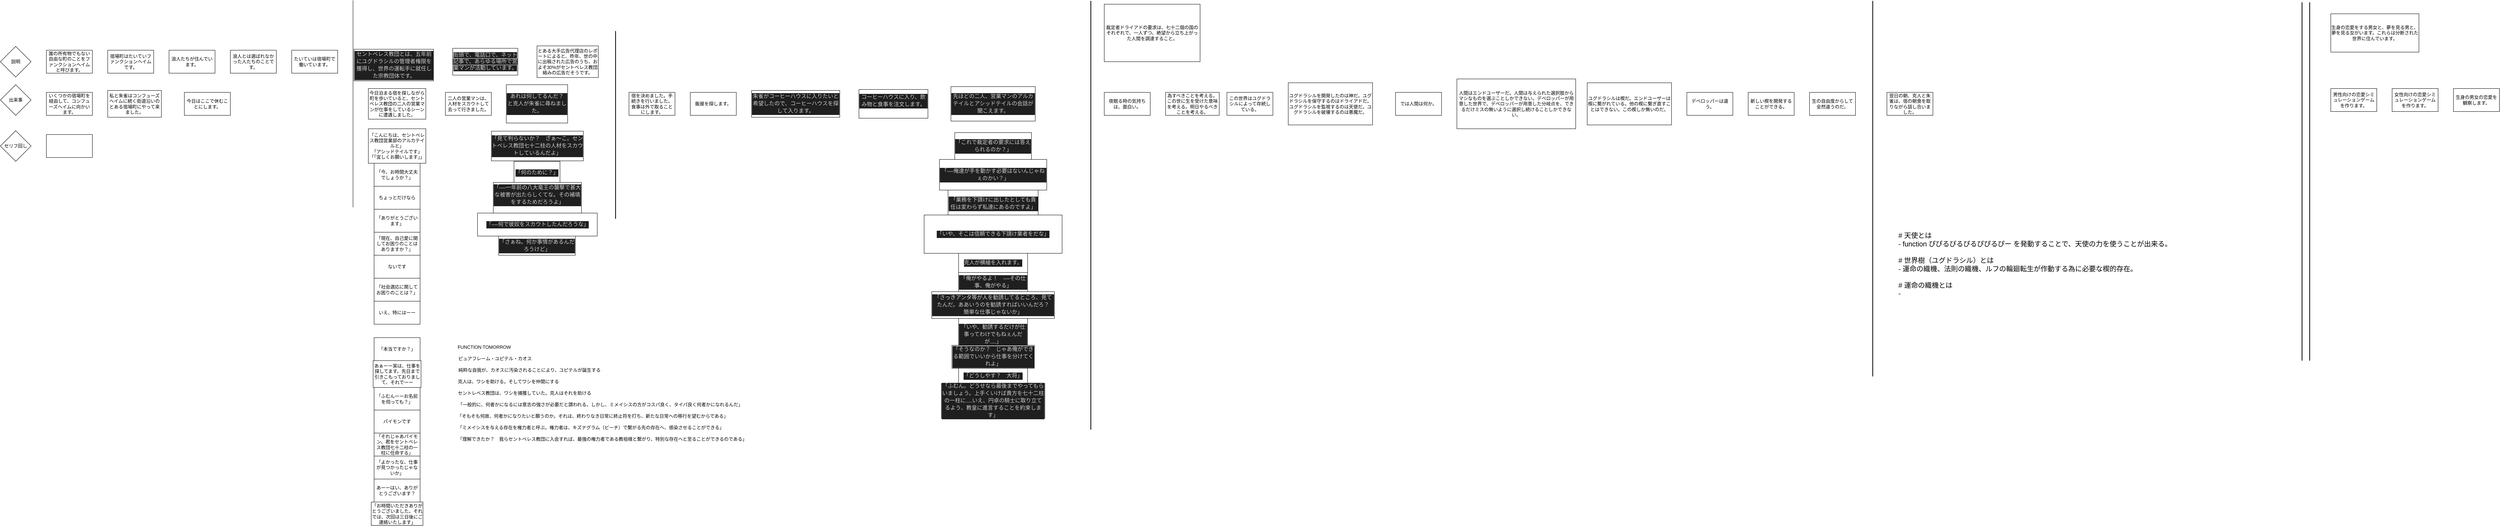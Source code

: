 <mxfile>
    <diagram id="Ex4e78yeorhTX2S8gjIM" name="ページ1">
        <mxGraphModel dx="1900" dy="1024" grid="1" gridSize="10" guides="1" tooltips="1" connect="1" arrows="1" fold="1" page="1" pageScale="1" pageWidth="827" pageHeight="1169" math="0" shadow="0">
            <root>
                <mxCell id="0"/>
                <mxCell id="1" parent="0"/>
                <mxCell id="2" value="いくつかの宿場町を経由して、コンフューズヘイムに向かいます。" style="whiteSpace=wrap;html=1;" parent="1" vertex="1">
                    <mxGeometry x="160" y="280" width="120" height="60" as="geometry"/>
                </mxCell>
                <mxCell id="3" value="誰の所有物でもない自由な町のことをファンクションヘイムと呼びます。" style="whiteSpace=wrap;html=1;" parent="1" vertex="1">
                    <mxGeometry x="160" y="170" width="120" height="60" as="geometry"/>
                </mxCell>
                <mxCell id="4" value="宿場町はたいていファンクションヘイムです。" style="whiteSpace=wrap;html=1;" parent="1" vertex="1">
                    <mxGeometry x="320" y="170" width="120" height="60" as="geometry"/>
                </mxCell>
                <mxCell id="6" value="浪人たちが住んでいます。" style="whiteSpace=wrap;html=1;" parent="1" vertex="1">
                    <mxGeometry x="480" y="170" width="120" height="60" as="geometry"/>
                </mxCell>
                <mxCell id="7" value="浪人とは選ばれなかった人たちのことです。" style="whiteSpace=wrap;html=1;" parent="1" vertex="1">
                    <mxGeometry x="640" y="170" width="120" height="60" as="geometry"/>
                </mxCell>
                <mxCell id="8" value="たいていは宿場町で働いています。" style="whiteSpace=wrap;html=1;" parent="1" vertex="1">
                    <mxGeometry x="800" y="170" width="120" height="60" as="geometry"/>
                </mxCell>
                <mxCell id="9" value="私と朱雀はコンフューズヘイムに続く街道沿いのとある宿場町にやって来ました。" style="whiteSpace=wrap;html=1;" parent="1" vertex="1">
                    <mxGeometry x="320" y="275" width="140" height="70" as="geometry"/>
                </mxCell>
                <mxCell id="10" value="説明" style="rhombus;whiteSpace=wrap;html=1;" parent="1" vertex="1">
                    <mxGeometry x="40" y="160" width="80" height="80" as="geometry"/>
                </mxCell>
                <mxCell id="11" value="出来事" style="rhombus;whiteSpace=wrap;html=1;" parent="1" vertex="1">
                    <mxGeometry x="40" y="260" width="80" height="80" as="geometry"/>
                </mxCell>
                <mxCell id="12" value="今日はここで休むことにします。" style="whiteSpace=wrap;html=1;" parent="1" vertex="1">
                    <mxGeometry x="520" y="280" width="120" height="60" as="geometry"/>
                </mxCell>
                <mxCell id="13" value="" style="endArrow=none;html=1;" parent="1" edge="1">
                    <mxGeometry width="50" height="50" relative="1" as="geometry">
                        <mxPoint x="960" y="580" as="sourcePoint"/>
                        <mxPoint x="960" y="40" as="targetPoint"/>
                        <Array as="points">
                            <mxPoint x="960" y="410"/>
                        </Array>
                    </mxGeometry>
                </mxCell>
                <mxCell id="14" value="今日泊まる宿を探しながら町を歩いていると、セントベレス教団の二人の営業マンが仕事をしているシーンに遭遇しました。" style="whiteSpace=wrap;html=1;" parent="1" vertex="1">
                    <mxGeometry x="1000" y="270" width="150" height="80" as="geometry"/>
                </mxCell>
                <mxCell id="15" value="セリフ回し" style="rhombus;whiteSpace=wrap;html=1;" parent="1" vertex="1">
                    <mxGeometry x="40" y="380" width="80" height="80" as="geometry"/>
                </mxCell>
                <mxCell id="16" value="「こんにちは、セントベレス教団営業部のアルカテイルと」&lt;br&gt;「アシッドテイルです」&lt;br&gt;「「宜しくお願いします」」" style="whiteSpace=wrap;html=1;" parent="1" vertex="1">
                    <mxGeometry x="1000" y="375" width="150" height="90" as="geometry"/>
                </mxCell>
                <mxCell id="17" value="ピュアフレーム・ユピテル・カオス" style="text;html=1;align=center;verticalAlign=middle;resizable=0;points=[];autosize=1;strokeColor=none;fillColor=none;" parent="1" vertex="1">
                    <mxGeometry x="1220" y="960" width="220" height="30" as="geometry"/>
                </mxCell>
                <mxCell id="18" value="純粋な自我が、カオスに汚染されることにより、ユピテルが誕生する" style="text;html=1;align=center;verticalAlign=middle;resizable=0;points=[];autosize=1;strokeColor=none;fillColor=none;" parent="1" vertex="1">
                    <mxGeometry x="1220" y="990" width="400" height="30" as="geometry"/>
                </mxCell>
                <mxCell id="19" value="克人は、ワシを助ける。そしてワシを仲間にする" style="text;html=1;align=center;verticalAlign=middle;resizable=0;points=[];autosize=1;strokeColor=none;fillColor=none;" parent="1" vertex="1">
                    <mxGeometry x="1220" y="1020" width="290" height="30" as="geometry"/>
                </mxCell>
                <mxCell id="20" value="セントレベス教団は、ワシを捕獲していた。克人はそれを助ける" style="text;html=1;align=center;verticalAlign=middle;resizable=0;points=[];autosize=1;strokeColor=none;fillColor=none;" parent="1" vertex="1">
                    <mxGeometry x="1222" y="1050" width="370" height="30" as="geometry"/>
                </mxCell>
                <mxCell id="21" value="FUNCTION TOMORROW" style="text;html=1;align=center;verticalAlign=middle;resizable=0;points=[];autosize=1;strokeColor=none;fillColor=none;" parent="1" vertex="1">
                    <mxGeometry x="1222" y="930" width="160" height="30" as="geometry"/>
                </mxCell>
                <mxCell id="22" value="&lt;div style=&quot;color: rgb(204, 204, 204); background-color: rgb(31, 31, 31); font-family: Consolas, &amp;quot;Courier New&amp;quot;, monospace; font-size: 14px; line-height: 19px;&quot;&gt;セントベレス教団とは、五年前にユグドラシルの管理者権限を獲得し、世界の運転手に就任した宗教団体です。&lt;/div&gt;" style="whiteSpace=wrap;html=1;" parent="1" vertex="1">
                    <mxGeometry x="962.5" y="167.5" width="207.5" height="82.5" as="geometry"/>
                </mxCell>
                <mxCell id="23" value="&lt;span style=&quot;background-color: rgb(31, 31, 31); color: rgb(204, 204, 204); font-family: Consolas, &amp;quot;Courier New&amp;quot;, monospace; font-size: 14px;&quot;&gt;街頭で、電話口で、ネット記事で、あらゆる場所で営業マンが活動しています。&lt;/span&gt;" style="whiteSpace=wrap;html=1;" parent="1" vertex="1">
                    <mxGeometry x="1220" y="165" width="170" height="70" as="geometry"/>
                </mxCell>
                <mxCell id="24" value="とある大手広告代理店のレポートによると、昨年、世の中に出稿された広告のうち、およそ30%がセントベレス教団絡みの広告だそうです。" style="whiteSpace=wrap;html=1;" parent="1" vertex="1">
                    <mxGeometry x="1440" y="158.75" width="160" height="82.5" as="geometry"/>
                </mxCell>
                <mxCell id="25" value="二人の営業マンは、人材をスカウトして去って行きました。" style="whiteSpace=wrap;html=1;" parent="1" vertex="1">
                    <mxGeometry x="1201" y="280" width="120" height="60" as="geometry"/>
                </mxCell>
                <mxCell id="26" value="「今、お時間大丈夫でしょうか？」" style="whiteSpace=wrap;html=1;" parent="1" vertex="1">
                    <mxGeometry x="1015" y="465" width="120" height="60" as="geometry"/>
                </mxCell>
                <mxCell id="27" value="「ありがとうございます」" style="whiteSpace=wrap;html=1;" parent="1" vertex="1">
                    <mxGeometry x="1015" y="585" width="120" height="60" as="geometry"/>
                </mxCell>
                <mxCell id="28" value="「現在、自己愛に関してお困りのことはありますか？」" style="whiteSpace=wrap;html=1;" parent="1" vertex="1">
                    <mxGeometry x="1015" y="645" width="120" height="60" as="geometry"/>
                </mxCell>
                <mxCell id="29" value="ないです" style="whiteSpace=wrap;html=1;" parent="1" vertex="1">
                    <mxGeometry x="1015" y="705" width="120" height="60" as="geometry"/>
                </mxCell>
                <mxCell id="30" value="「社会適応に関してお困りのことは？」" style="whiteSpace=wrap;html=1;" parent="1" vertex="1">
                    <mxGeometry x="1015" y="765" width="120" height="60" as="geometry"/>
                </mxCell>
                <mxCell id="31" value="ちょっとだけなら" style="whiteSpace=wrap;html=1;" parent="1" vertex="1">
                    <mxGeometry x="1015" y="525" width="120" height="60" as="geometry"/>
                </mxCell>
                <mxCell id="32" value="いえ、特にはーー" style="whiteSpace=wrap;html=1;" parent="1" vertex="1">
                    <mxGeometry x="1015" y="825" width="120" height="60" as="geometry"/>
                </mxCell>
                <mxCell id="33" value="「本当ですか？」" style="whiteSpace=wrap;html=1;" parent="1" vertex="1">
                    <mxGeometry x="1015" y="920" width="120" height="60" as="geometry"/>
                </mxCell>
                <mxCell id="34" value="あぁーー実は、仕事を探してます。先日まで引きこもっておりまして、それでーー" style="whiteSpace=wrap;html=1;" parent="1" vertex="1">
                    <mxGeometry x="1012.5" y="980" width="125" height="70" as="geometry"/>
                </mxCell>
                <mxCell id="35" value="「ふむんーーお名前を伺っても？」" style="whiteSpace=wrap;html=1;" parent="1" vertex="1">
                    <mxGeometry x="1015" y="1050" width="120" height="60" as="geometry"/>
                </mxCell>
                <mxCell id="36" value="パイモンです" style="whiteSpace=wrap;html=1;" parent="1" vertex="1">
                    <mxGeometry x="1015" y="1109" width="120" height="60" as="geometry"/>
                </mxCell>
                <mxCell id="37" value="「それじゃあパイモン、君をセントベレス教団七十二柱の一柱に任命する」" style="whiteSpace=wrap;html=1;" parent="1" vertex="1">
                    <mxGeometry x="1015" y="1169" width="120" height="60" as="geometry"/>
                </mxCell>
                <mxCell id="38" value="「よかったな、仕事が見つかったじゃないか」" style="whiteSpace=wrap;html=1;" parent="1" vertex="1">
                    <mxGeometry x="1015" y="1229" width="120" height="60" as="geometry"/>
                </mxCell>
                <mxCell id="39" value="あーーはい、ありがとうございます？" style="whiteSpace=wrap;html=1;" parent="1" vertex="1">
                    <mxGeometry x="1015" y="1289" width="120" height="60" as="geometry"/>
                </mxCell>
                <mxCell id="40" value="「お時間いただきありがとうございました。それでは、次回は三日後にご連絡いたします」" style="whiteSpace=wrap;html=1;" parent="1" vertex="1">
                    <mxGeometry x="1007.5" y="1349" width="135" height="61" as="geometry"/>
                </mxCell>
                <mxCell id="42" value="" style="line;strokeWidth=2;direction=south;html=1;" parent="1" vertex="1">
                    <mxGeometry x="1640" y="120" width="10" height="490" as="geometry"/>
                </mxCell>
                <mxCell id="44" value="宿を決めました。手続きを行いました。食事は外で取ることにします。" style="whiteSpace=wrap;html=1;" parent="1" vertex="1">
                    <mxGeometry x="1680" y="280" width="120" height="60" as="geometry"/>
                </mxCell>
                <mxCell id="45" value="「一般的に、何者かになるには意志の強さが必要だと謂われる。しかし、ミメイシスの方がコスパ良く、タイパ良く何者かになれるんだ」" style="text;html=1;align=center;verticalAlign=middle;resizable=0;points=[];autosize=1;strokeColor=none;fillColor=none;" parent="1" vertex="1">
                    <mxGeometry x="1220" y="1080" width="770" height="30" as="geometry"/>
                </mxCell>
                <mxCell id="46" value="「そもそも何故、何者かになりたいと願うのか。それは、終わりなき日常に終止符を打ち、新たな日常への移行を望むからである」" style="text;html=1;align=center;verticalAlign=middle;resizable=0;points=[];autosize=1;strokeColor=none;fillColor=none;" parent="1" vertex="1">
                    <mxGeometry x="1220" y="1110" width="730" height="30" as="geometry"/>
                </mxCell>
                <mxCell id="47" value="「ミメイシスを与える存在を権力者と呼ぶ。権力者は、キズナグラム（ビーチ）で繋がる先の存在へ、感染させることができる」" style="text;html=1;align=center;verticalAlign=middle;resizable=0;points=[];autosize=1;strokeColor=none;fillColor=none;" parent="1" vertex="1">
                    <mxGeometry x="1220" y="1140" width="720" height="30" as="geometry"/>
                </mxCell>
                <mxCell id="48" value="「理解できたか？　我らセントベレス教団に入会すれば、最強の権力者である教祖様と繋がり、特別な存在へと至ることができるのである」" style="text;html=1;align=center;verticalAlign=middle;resizable=0;points=[];autosize=1;strokeColor=none;fillColor=none;" parent="1" vertex="1">
                    <mxGeometry x="1220" y="1170" width="780" height="30" as="geometry"/>
                </mxCell>
                <mxCell id="49" value="飯屋を探します。" style="whiteSpace=wrap;html=1;" parent="1" vertex="1">
                    <mxGeometry x="1840" y="280" width="120" height="60" as="geometry"/>
                </mxCell>
                <mxCell id="50" value="" style="whiteSpace=wrap;html=1;" parent="1" vertex="1">
                    <mxGeometry x="160" y="390" width="120" height="60" as="geometry"/>
                </mxCell>
                <mxCell id="51" value="&lt;div style=&quot;color: rgb(204, 204, 204); background-color: rgb(31, 31, 31); font-family: Consolas, &amp;quot;Courier New&amp;quot;, monospace; font-size: 14px; line-height: 19px;&quot;&gt;朱雀がコーヒーハウスに入りたいと希望したので、コーヒーハウスを探して入ります。&lt;/div&gt;" style="whiteSpace=wrap;html=1;" parent="1" vertex="1">
                    <mxGeometry x="2000" y="275" width="230" height="70" as="geometry"/>
                </mxCell>
                <mxCell id="53" value="裁定者ドライアドの要求は、七十二個の国のそれぞれで、一人ずつ、絶望から立ち上がった人間を調達すること。" style="whiteSpace=wrap;html=1;" parent="1" vertex="1">
                    <mxGeometry x="2920" y="50" width="250" height="150" as="geometry"/>
                </mxCell>
                <mxCell id="54" value="&lt;div style=&quot;color: rgb(204, 204, 204); background-color: rgb(31, 31, 31); font-family: Consolas, &amp;quot;Courier New&amp;quot;, monospace; font-size: 14px; line-height: 19px;&quot;&gt;あれは何してるんだ？　と克人が朱雀に尋ねました。&lt;/div&gt;" style="whiteSpace=wrap;html=1;" parent="1" vertex="1">
                    <mxGeometry x="1360" y="260" width="160" height="100" as="geometry"/>
                </mxCell>
                <mxCell id="55" value="&lt;div style=&quot;color: rgb(204, 204, 204); background-color: rgb(31, 31, 31); font-family: Consolas, &amp;quot;Courier New&amp;quot;, monospace; font-size: 14px; line-height: 19px;&quot;&gt;「見て判らないか？　ざぁ～こ。セントベレス教団七十二柱の人材をスカウトしているんだよ」&lt;/div&gt;" style="whiteSpace=wrap;html=1;" parent="1" vertex="1">
                    <mxGeometry x="1321" y="381.25" width="240" height="77.5" as="geometry"/>
                </mxCell>
                <mxCell id="56" value="&lt;div style=&quot;color: rgb(204, 204, 204); background-color: rgb(31, 31, 31); font-family: Consolas, &amp;quot;Courier New&amp;quot;, monospace; font-size: 14px; line-height: 19px;&quot;&gt;「何のために？」&lt;/div&gt;" style="whiteSpace=wrap;html=1;" parent="1" vertex="1">
                    <mxGeometry x="1380" y="460" width="120" height="60" as="geometry"/>
                </mxCell>
                <mxCell id="57" value="&#10;&lt;div style=&quot;color: rgb(204, 204, 204); background-color: rgb(31, 31, 31); font-family: Consolas, &amp;quot;Courier New&amp;quot;, monospace; font-weight: normal; font-size: 14px; line-height: 19px;&quot;&gt;&lt;div&gt;&lt;span style=&quot;color: #cccccc;&quot;&gt;「――一年前の八大竜王の襲撃で甚大な被害が出たらしくてな。その補填をするためだろうよ」&lt;/span&gt;&lt;/div&gt;&lt;/div&gt;&#10;&#10;" style="whiteSpace=wrap;html=1;" parent="1" vertex="1">
                    <mxGeometry x="1326" y="515" width="230" height="80" as="geometry"/>
                </mxCell>
                <mxCell id="58" value="&lt;div style=&quot;color: rgb(204, 204, 204); background-color: rgb(31, 31, 31); font-family: Consolas, &amp;quot;Courier New&amp;quot;, monospace; font-size: 14px; line-height: 19px;&quot;&gt;「――何で彼奴をスカウトしたんだろうな」&lt;/div&gt;" style="whiteSpace=wrap;html=1;" parent="1" vertex="1">
                    <mxGeometry x="1284.75" y="595" width="312.5" height="60" as="geometry"/>
                </mxCell>
                <mxCell id="59" value="&lt;div style=&quot;color: rgb(204, 204, 204); background-color: rgb(31, 31, 31); font-family: Consolas, &amp;quot;Courier New&amp;quot;, monospace; font-size: 14px; line-height: 19px;&quot;&gt;「さぁね。何か事情があるんだろうけど」&lt;/div&gt;" style="whiteSpace=wrap;html=1;" parent="1" vertex="1">
                    <mxGeometry x="1340" y="655" width="200" height="50" as="geometry"/>
                </mxCell>
                <mxCell id="60" value="&#10;&lt;div style=&quot;color: rgb(204, 204, 204); background-color: rgb(31, 31, 31); font-family: Consolas, &amp;quot;Courier New&amp;quot;, monospace; font-weight: normal; font-size: 14px; line-height: 19px;&quot;&gt;&lt;div&gt;&lt;span style=&quot;color: #cccccc;&quot;&gt;コーヒーハウスに入り、飲み物と食事を注文します。&lt;/span&gt;&lt;/div&gt;&lt;/div&gt;&#10;&#10;" style="whiteSpace=wrap;html=1;" parent="1" vertex="1">
                    <mxGeometry x="2280" y="272.5" width="180" height="75" as="geometry"/>
                </mxCell>
                <mxCell id="61" value="&lt;div style=&quot;color: rgb(204, 204, 204); background-color: rgb(31, 31, 31); font-family: Consolas, &amp;quot;Courier New&amp;quot;, monospace; font-size: 14px; line-height: 19px;&quot;&gt;先ほどの二人、営業マンのアルカテイルとアシッドテイルの会話が聞こえます。&lt;/div&gt;" style="whiteSpace=wrap;html=1;" parent="1" vertex="1">
                    <mxGeometry x="2520" y="265" width="220" height="90" as="geometry"/>
                </mxCell>
                <mxCell id="62" value="&lt;div style=&quot;color: rgb(204, 204, 204); background-color: rgb(31, 31, 31); font-family: Consolas, &amp;quot;Courier New&amp;quot;, monospace; font-size: 14px; line-height: 19px;&quot;&gt;「これで裁定者の要求には答えられるのか？」&lt;/div&gt;" style="whiteSpace=wrap;html=1;" parent="1" vertex="1">
                    <mxGeometry x="2530" y="385" width="200" height="70" as="geometry"/>
                </mxCell>
                <mxCell id="63" value="&lt;div style=&quot;color: rgb(204, 204, 204); background-color: rgb(31, 31, 31); font-family: Consolas, &amp;quot;Courier New&amp;quot;, monospace; font-size: 14px; line-height: 19px;&quot;&gt;「――俺達が手を動かす必要はないんじゃねぇのかい？」&lt;/div&gt;" style="whiteSpace=wrap;html=1;" parent="1" vertex="1">
                    <mxGeometry x="2490" y="455" width="280" height="80" as="geometry"/>
                </mxCell>
                <mxCell id="64" value="&lt;div style=&quot;color: rgb(204, 204, 204); background-color: rgb(31, 31, 31); font-family: Consolas, &amp;quot;Courier New&amp;quot;, monospace; font-size: 14px; line-height: 19px;&quot;&gt;「業務を下請けに出したとしても責任は変わらず私達にあるのですよ」&lt;/div&gt;" style="whiteSpace=wrap;html=1;" parent="1" vertex="1">
                    <mxGeometry x="2512.5" y="535" width="235" height="70" as="geometry"/>
                </mxCell>
                <mxCell id="65" value="&lt;div style=&quot;color: rgb(204, 204, 204); background-color: rgb(31, 31, 31); font-family: Consolas, &amp;quot;Courier New&amp;quot;, monospace; font-size: 14px; line-height: 19px;&quot;&gt;「いや、そこは信頼できる下請け業者をだな」&lt;/div&gt;" style="whiteSpace=wrap;html=1;" parent="1" vertex="1">
                    <mxGeometry x="2450" y="600" width="360" height="100" as="geometry"/>
                </mxCell>
                <mxCell id="66" value="&lt;div style=&quot;color: rgb(204, 204, 204); background-color: rgb(31, 31, 31); font-family: Consolas, &amp;quot;Courier New&amp;quot;, monospace; font-size: 14px; line-height: 19px;&quot;&gt;克人が横槍を入れます。&lt;/div&gt;" style="whiteSpace=wrap;html=1;" parent="1" vertex="1">
                    <mxGeometry x="2540" y="700" width="180" height="50" as="geometry"/>
                </mxCell>
                <mxCell id="67" value="&lt;div style=&quot;color: rgb(204, 204, 204); background-color: rgb(31, 31, 31); font-family: Consolas, &amp;quot;Courier New&amp;quot;, monospace; font-size: 14px; line-height: 19px;&quot;&gt;「俺がやるよ！　――その仕事、俺がやる」&lt;/div&gt;" style="whiteSpace=wrap;html=1;" parent="1" vertex="1">
                    <mxGeometry x="2540" y="750" width="180" height="50" as="geometry"/>
                </mxCell>
                <mxCell id="68" value="&lt;div style=&quot;color: rgb(204, 204, 204); background-color: rgb(31, 31, 31); font-family: Consolas, &amp;quot;Courier New&amp;quot;, monospace; font-size: 14px; line-height: 19px;&quot;&gt;「さっきアンタ等が人を勧誘してるところ、見てたんだ。ああいうのを勧誘すればいいんだろ？　簡単な仕事じゃないか」&lt;/div&gt;" style="whiteSpace=wrap;html=1;" parent="1" vertex="1">
                    <mxGeometry x="2470" y="800" width="320" height="70" as="geometry"/>
                </mxCell>
                <mxCell id="69" value="&lt;br&gt;&lt;div style=&quot;color: rgb(204, 204, 204); background-color: rgb(31, 31, 31); font-family: Consolas, &amp;quot;Courier New&amp;quot;, monospace; font-weight: normal; font-size: 14px; line-height: 19px;&quot;&gt;&lt;div&gt;&lt;span style=&quot;color: #cccccc;&quot;&gt;「いや、勧誘するだけが仕事ってわけでもねぇんだが……」&lt;/span&gt;&lt;/div&gt;&lt;/div&gt;" style="whiteSpace=wrap;html=1;" parent="1" vertex="1">
                    <mxGeometry x="2540" y="870" width="180" height="70" as="geometry"/>
                </mxCell>
                <mxCell id="70" value="&lt;div style=&quot;color: rgb(204, 204, 204); background-color: rgb(31, 31, 31); font-family: Consolas, &amp;quot;Courier New&amp;quot;, monospace; font-size: 14px; line-height: 19px;&quot;&gt;「そうなのか？　じゃあ俺ができる範囲でいいから仕事を分けてくれよ」&lt;/div&gt;" style="whiteSpace=wrap;html=1;" parent="1" vertex="1">
                    <mxGeometry x="2522.5" y="940" width="215" height="60" as="geometry"/>
                </mxCell>
                <mxCell id="71" value="&lt;div style=&quot;color: rgb(204, 204, 204); background-color: rgb(31, 31, 31); font-family: Consolas, &amp;quot;Courier New&amp;quot;, monospace; font-size: 14px; line-height: 19px;&quot;&gt;「どうしやす？　大将」&lt;/div&gt;" style="whiteSpace=wrap;html=1;" parent="1" vertex="1">
                    <mxGeometry x="2540" y="1000" width="180" height="40" as="geometry"/>
                </mxCell>
                <mxCell id="72" value="&lt;div style=&quot;color: rgb(204, 204, 204); background-color: rgb(31, 31, 31); font-family: Consolas, &amp;quot;Courier New&amp;quot;, monospace; font-size: 14px; line-height: 19px;&quot;&gt;「ふむん。どうせなら最後までやってもらいましょう。上手くいけば貴方を七十二柱の一柱に……いえ、円卓の騎士に取り立てるよう、教皇に進言することを約束します」&lt;/div&gt;" style="whiteSpace=wrap;html=1;" parent="1" vertex="1">
                    <mxGeometry x="2495" y="1040" width="270" height="90" as="geometry"/>
                </mxCell>
                <mxCell id="74" value="" style="line;strokeWidth=2;direction=south;html=1;" parent="1" vertex="1">
                    <mxGeometry x="2880" y="41.25" width="10" height="1118.75" as="geometry"/>
                </mxCell>
                <mxCell id="75" value="翌日の朝、克人と朱雀は、宿の朝食を取りながら話し合いました。" style="whiteSpace=wrap;html=1;" parent="1" vertex="1">
                    <mxGeometry x="4962" y="280" width="120" height="60" as="geometry"/>
                </mxCell>
                <mxCell id="76" value="ユグドラシルを開発したのは神だ。ユグドラシルを保守するのはドライアドだ。ユグドラシルを監視するのは天使だ。ユグドラシルを破壊するのは悪魔だ。" style="whiteSpace=wrap;html=1;" parent="1" vertex="1">
                    <mxGeometry x="3400" y="255" width="220" height="110" as="geometry"/>
                </mxCell>
                <mxCell id="77" value="この世界はユグドラシルによって存続している。" style="whiteSpace=wrap;html=1;" parent="1" vertex="1">
                    <mxGeometry x="3240" y="280" width="120" height="60" as="geometry"/>
                </mxCell>
                <mxCell id="78" value="夜眠る時の気持ちは、面白い。" style="whiteSpace=wrap;html=1;" parent="1" vertex="1">
                    <mxGeometry x="2920" y="280" width="120" height="60" as="geometry"/>
                </mxCell>
                <mxCell id="79" value="為すべきことを考える。この世に生を受けた意味を考える。明日やるべきことを考える。" style="whiteSpace=wrap;html=1;" parent="1" vertex="1">
                    <mxGeometry x="3080" y="280" width="140" height="60" as="geometry"/>
                </mxCell>
                <mxCell id="81" value="" style="line;strokeWidth=2;direction=south;html=1;" parent="1" vertex="1">
                    <mxGeometry x="4920" y="41.25" width="10" height="980" as="geometry"/>
                </mxCell>
                <mxCell id="82" value="では人間は何か。" style="whiteSpace=wrap;html=1;" parent="1" vertex="1">
                    <mxGeometry x="3680" y="280" width="120" height="60" as="geometry"/>
                </mxCell>
                <mxCell id="83" value="人間はエンドユーザーだ。人間は与えられた選択肢からマシなものを選ぶことしかできない。デベロッパーが用意した世界で、デベロッパーが用意した分岐点を、できるだけミスの無いように選択し続けることしかできない。" style="whiteSpace=wrap;html=1;" parent="1" vertex="1">
                    <mxGeometry x="3840" y="245" width="310" height="130" as="geometry"/>
                </mxCell>
                <mxCell id="84" value="ユグドラシルは楔だ。エンドユーザーは楔に繋がれている。他の楔に繋ぎ直すことはできない。この楔しか無いのだ。" style="whiteSpace=wrap;html=1;" parent="1" vertex="1">
                    <mxGeometry x="4180" y="255" width="220" height="110" as="geometry"/>
                </mxCell>
                <mxCell id="85" value="デベロッパーは違う。" style="whiteSpace=wrap;html=1;" parent="1" vertex="1">
                    <mxGeometry x="4440" y="280" width="120" height="60" as="geometry"/>
                </mxCell>
                <mxCell id="86" value="新しい楔を開発することができる。" style="whiteSpace=wrap;html=1;" parent="1" vertex="1">
                    <mxGeometry x="4600" y="280" width="120" height="60" as="geometry"/>
                </mxCell>
                <mxCell id="87" value="生の自由度からして全然違うのだ。" style="whiteSpace=wrap;html=1;" parent="1" vertex="1">
                    <mxGeometry x="4760" y="280" width="120" height="60" as="geometry"/>
                </mxCell>
                <mxCell id="88" value="生身の恋愛をする男女と、夢を見る男と、夢を見る女がいます。これらは分断された世界に住んでいます。" style="whiteSpace=wrap;html=1;" parent="1" vertex="1">
                    <mxGeometry x="6120" y="75" width="230" height="100" as="geometry"/>
                </mxCell>
                <mxCell id="89" value="男性向けの恋愛シミュレーションゲームを作ります。" style="whiteSpace=wrap;html=1;" parent="1" vertex="1">
                    <mxGeometry x="6120" y="270" width="120" height="60" as="geometry"/>
                </mxCell>
                <mxCell id="90" value="女性向けの恋愛シミュレーションゲームを作ります。" style="whiteSpace=wrap;html=1;" parent="1" vertex="1">
                    <mxGeometry x="6280" y="270" width="120" height="60" as="geometry"/>
                </mxCell>
                <mxCell id="91" value="生身の男女の恋愛を観察します。" style="whiteSpace=wrap;html=1;" parent="1" vertex="1">
                    <mxGeometry x="6440" y="270" width="120" height="60" as="geometry"/>
                </mxCell>
                <mxCell id="92" value="" style="line;strokeWidth=2;direction=south;html=1;" parent="1" vertex="1">
                    <mxGeometry x="6040" y="45" width="10" height="935" as="geometry"/>
                </mxCell>
                <mxCell id="93" value="" style="line;strokeWidth=2;direction=south;html=1;" parent="1" vertex="1">
                    <mxGeometry x="6060" y="45" width="10" height="935" as="geometry"/>
                </mxCell>
                <mxCell id="95" value="# 天使とは&lt;br style=&quot;font-size: 18px;&quot;&gt;- function ぴぴるぴるぴるぴぴるぴー を発動することで、天使の力を使うことが出来る。&lt;br&gt;&lt;br&gt;# 世界樹（ユグドラシル）とは&lt;br&gt;- 運命の織機、法則の織機、ルフの輪廻転生が作動する為に必要な楔的存在。&lt;br&gt;&lt;br&gt;# 運命の織機とは&lt;br&gt;-&amp;nbsp;" style="text;html=1;align=left;verticalAlign=middle;resizable=0;points=[];autosize=1;strokeColor=none;fillColor=none;fontSize=18;" vertex="1" parent="1">
                    <mxGeometry x="4990" y="635" width="740" height="190" as="geometry"/>
                </mxCell>
            </root>
        </mxGraphModel>
    </diagram>
</mxfile>